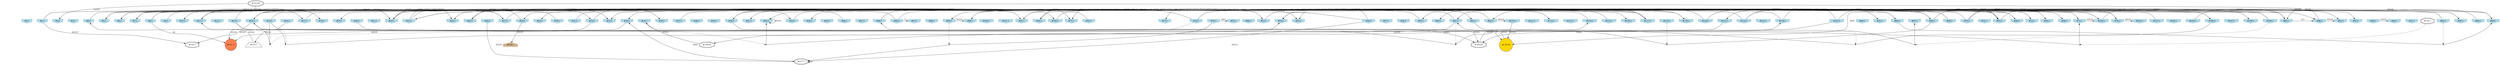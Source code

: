 digraph G {
node[shape = circle]
rankInputs [style = invisible]
rankOutputs [style = invisible]
rankInputs -> rankOutputs [color=invis]
0 [label="#0:1", style = filled, shape = invhouse, color=lightblue]
1 [label="#1:1", style = filled, shape = invhouse, color=lightblue]
2 [label="#2:1", style = filled, shape = invhouse, color=lightblue]
3 [label="#3:1", style = filled, shape = invhouse, color=lightblue]
4 [label="#4:1", style = filled, shape = invhouse, color=lightblue]
5 [label="#5:1", style = filled, shape = invhouse, color=lightblue]
6 [label="#6:1", style = filled, shape = invhouse, color=lightblue]
7 [label="#7:1", style = filled, shape = invhouse, color=lightblue]
8 [label="#8:1", style = filled, shape = invhouse, color=lightblue]
9 [label="#9:1", style = filled, shape = invhouse, color=lightblue]
10 [label="#10:1", style = filled, shape = invhouse, color=lightblue]
11 [label="#11:1", style = filled, shape = invhouse, color=lightblue]
12 [label="#12:1", style = filled, shape = invhouse, color=lightblue]
13 [label="#13:1", style = filled, shape = invhouse, color=lightblue]
14 [label="#14:1", style = filled, shape = invhouse, color=lightblue]
15 [label="#15:1", style = filled, shape = invhouse, color=lightblue]
16 [label="#16:1", style = filled, shape = invhouse, color=lightblue]
17 [label="#17:1", style = filled, shape = invhouse, color=lightblue]
18 [label="#18:1", style = filled, shape = invhouse, color=lightblue]
19 [label="#19:1", style = filled, shape = invhouse, color=lightblue]
20 [label="#20:1", style = filled, shape = invhouse, color=lightblue]
21 [label="#21:1", style = filled, shape = invhouse, color=lightblue]
22 [label="#22:1", style = filled, shape = invhouse, color=lightblue]
23 [label="#23:1", style = filled, shape = invhouse, color=lightblue]
24 [label="#24:1", style = filled, shape = invhouse, color=lightblue]
25 [label="#25:1", style = filled, shape = invhouse, color=lightblue]
26 [label="#26:1", style = filled, shape = invhouse, color=lightblue]
27 [label="#27:1", style = filled, shape = invhouse, color=lightblue]
28 [label="#28:1", style = filled, shape = invhouse, color=lightblue]
29 [label="#29:1", style = filled, shape = invhouse, color=lightblue]
30 [label="#30:1", style = filled, shape = invhouse, color=lightblue]
31 [label="#31:1", style = filled, shape = invhouse, color=lightblue]
32 [label="#32:1", style = filled, shape = invhouse, color=lightblue]
33 [label="#33:1", style = filled, shape = invhouse, color=lightblue]
34 [label="#34:1", style = filled, shape = invhouse, color=lightblue]
35 [label="#35:1", style = filled, shape = invhouse, color=lightblue]
36 [label="#36:1", style = filled, shape = invhouse, color=lightblue]
37 [label="#37:1", style = filled, shape = invhouse, color=lightblue]
38 [label="#38:1", style = filled, shape = invhouse, color=lightblue]
39 [label="#39:1", style = filled, shape = invhouse, color=lightblue]
40 [label="#40:1", style = filled, shape = invhouse, color=lightblue]
41 [label="#41:1", style = filled, shape = invhouse, color=lightblue]
42 [label="#42:1", style = filled, shape = invhouse, color=lightblue]
43 [label="#43:1", style = filled, shape = invhouse, color=lightblue]
44 [label="#44:1", style = filled, shape = invhouse, color=lightblue]
45 [label="#45:1", style = filled, shape = invhouse, color=lightblue]
46 [label="#46:1", style = filled, shape = invhouse, color=lightblue]
47 [label="#47:1", style = filled, shape = invhouse, color=lightblue]
48 [label="#48:1", style = filled, shape = invhouse, color=lightblue]
49 [label="#49:1", style = filled, shape = invhouse, color=lightblue]
50 [label="#50:1", style = filled, shape = invhouse, color=lightblue]
51 [label="#51:1", style = filled, shape = invhouse, color=lightblue]
52 [label="#52:1", style = filled, shape = invhouse, color=lightblue]
53 [label="#53:1", style = filled, shape = invhouse, color=lightblue]
54 [label="#54:1", style = filled, shape = invhouse, color=lightblue]
55 [label="#55:1", style = filled, shape = invhouse, color=lightblue]
56 [label="#56:1", style = filled, shape = invhouse, color=lightblue]
57 [label="#57:1", style = filled, shape = invhouse, color=lightblue]
58 [label="#58:1", style = filled, shape = invhouse, color=lightblue]
59 [label="#59:1", style = filled, shape = invhouse, color=lightblue]
60 [label="#60:1", style = filled, shape = invhouse, color=lightblue]
61 [label="#61:1", style = filled, shape = invhouse, color=lightblue]
62 [label="#62:1", style = filled, shape = invhouse, color=lightblue]
63 [label="#63:1", style = filled, shape = invhouse, color=lightblue]
64 [label="#64:1", style = filled, shape = invhouse, color=lightblue]
65 [label="#65:1", style = filled, shape = invhouse, color=lightblue]
66 [label="#66:1", style = filled, shape = invhouse, color=lightblue]
67 [label="#67:1", style = filled, shape = invhouse, color=lightblue]
68 [label="#68:1", style = filled, shape = invhouse, color=lightblue]
69 [label="#69:1", style = filled, shape = invhouse, color=lightblue]
70 [label="#70:1", style = filled, shape = invhouse, color=lightblue]
71 [label="#71:1", style = filled, shape = invhouse, color=lightblue]
72 [label="#72:1", style = filled, shape = invhouse, color=lightblue]
73 [label="#73:1", style = filled, shape = invhouse, color=lightblue]
74 [label="#74:1", style = filled, shape = invhouse, color=lightblue]
75 [label="#75:1", style = filled, shape = invhouse, color=lightblue]
76 [label="#76:1", style = filled, shape = invhouse, color=lightblue]
77 [label="#77:1", style = filled, shape = invhouse, color=lightblue]
78 [label="#78:1", style = filled, shape = invhouse, color=lightblue]
79 [label="#79:1", style = filled, shape = invhouse, color=lightblue]
80 [label="#80:1", style = filled, shape = invhouse, color=lightblue]
81 [label="#81:1", style = filled, shape = invhouse, color=lightblue]
82 [label="#82:1", style = filled, shape = invhouse, color=lightblue]
83 [label="#83:1", style = filled, shape = invhouse, color=lightblue]
84 [label="#84:1", style = filled, shape = invhouse, color=lightblue]
85 [label="#85:1", style = filled, shape = invhouse, color=lightblue]
86 [label="#86:1", style = filled, shape = invhouse, color=lightblue]
87 [label="#87:1", style = filled, shape = invhouse, color=lightblue]
88 [label="#88:1", style = filled, shape = invhouse, color=lightblue]
89 [label="#89:1", style = filled, shape = invhouse, color=lightblue]
90 [label="#90:1", style = filled, shape = invhouse, color=lightblue]
91 [label="#91:1", style = filled, shape = invhouse, color=lightblue]
92 [label="#92:1", style = filled, shape = invhouse, color=lightblue]
93 [label="#93:1", style = filled, shape = invhouse, color=lightblue]
94 [label="#94:1", style = filled, shape = invhouse, color=lightblue]
95 [label="#95:1", style = filled, shape = invhouse, color=lightblue]
96 [label="#96:1", style = filled, shape = invhouse, color=lightblue]
97 [label="#97:1", style = filled, shape = invhouse, color=lightblue]
98 [label="#98:1", style = filled, shape = invhouse, color=lightblue]
99 [label="#99:1", style = filled, shape = invhouse, color=lightblue]
100 [label="#100:1", style = filled, shape = invhouse, color=lightblue]
101 [label="#101:1", style = filled, shape = invhouse, color=lightblue]
102 [label="#102:1", style = filled, shape = invhouse, color=lightblue]
103 [label="#103:1", style = filled, shape = invhouse, color=lightblue]
104 [label="#104:1", style = filled, shape = invhouse, color=lightblue]
105 [label="#105:1", style = filled, shape = invhouse, color=lightblue]
106 [label="#106:1", style = filled, shape = invhouse, color=lightblue]
107 [label="#107:1", style = filled, shape = invhouse, color=lightblue]
108 [label="#108:1", style = filled, shape = invhouse, color=lightblue]
109 [label="#109:1", style = filled, shape = invhouse, color=lightblue]
110 [label="#110:1", style = filled, shape = invhouse, color=lightblue]
111 [label="#111:1", style = filled, shape = invhouse, color=lightblue]
112 [label="#112:1", style = filled, shape = invhouse, color=lightblue]
113 [label="#113:1", style = filled, shape = invhouse, color=lightblue]
114 [label="#114:1", style = filled, shape = invhouse, color=lightblue]
115 [label="#115:1", style = filled, shape = invhouse, color=lightblue]
116 [label="#116:1", style = filled, shape = invhouse, color=lightblue]
117 [label="#117:1", style = filled, shape = invhouse, color=lightblue]
118 [label="#118:1", style = filled, shape = invhouse, color=lightblue]
119 [label="#119:1", style = filled, shape = invhouse, color=lightblue]
120 [label="#120:1", style = filled, shape = invhouse, color=lightblue]
121 [label="#121:1", style = filled, shape = invhouse, color=lightblue]
122 [label="#122:1", style = filled, shape = invhouse, color=lightblue]
123 [label="#123:1", style = filled, shape = invhouse, color=lightblue]
124 [label="#124:1", style = filled, shape = invhouse, color=lightblue]
125 [label="#125:1", style = filled, shape = invhouse, color=lightblue]
126 [label="#126:1", style = filled, shape = invhouse, color=lightblue]
127 [label="#127:1", style = filled, shape = invhouse, color=lightblue]
128 [label="#128:1", style = filled, shape = house, color=tan]
129 [label="#129:49", shape = doubleoctagon]
130 [label="#130:49", style = filled, fillcolor = gold]
131 [label="#131:7", style = filled, fillcolor = coral]
132 [label="#132:49", shape = doubleoctagon]
133 [label="#133:7", shape = trapezium]
134 [label="#134:49", shape = doubleoctagon]
135 [label="#135:7", shape = doubleoctagon]
136 [label="#136:1", shape = doubleoctagon]
137 [label="#137:7", shape = doubleoctagon]
28 -> 128 [label = "65535"]
84 -> 28 [label = "65535"]
132 -> 6 [label = "65535"]
53 -> 83 [label = "65535"]
1 -> 94 [label = "65535"]
68 -> 91 [label = "65535"]
24 -> 119 [label = "65535"]
15 -> 93 [label = "65535"]
42 -> 42 [label = "65535"]
117 -> 24 [label = "65535"]
134 -> 35 [label = "65535"]
63 -> 110 [label = "65535"]
25 -> 33 [label = "65535"]
17 -> 83 [label = "65535"]
92 -> 75 [label = "65535"]
1 -> 135 [label = "65535"]
32 -> 135 [label = "65535"]
27 -> 55 [label = "65535"]
70 -> 74 [label = "65535"]
82 -> 5 [label = "65535"]
119 -> 75 [label = "65535"]
48 -> 91 [label = "65535"]
13 -> 18 [label = "65535"]
66 -> 55 [label = "65535"]
122 -> 6 [label = "65535"]
6 -> 112 [label = "65535"]
16 -> 133 [label = "65535"]
5 -> 36 [label = "65535"]
28 -> 25 [label = "65535"]
40 -> 129 [label = "65535"]
106 -> 59 [label = "65535"]
133 -> 11 [label = "65535"]
34 -> 131 [label = "65535"]
93 -> 95 [label = "65535"]
23 -> 27 [label = "65535"]
22 -> 32 [label = "65535"]
89 -> 85 [label = "65535"]
86 -> 81 [label = "65535"]
120 -> 60 [label = "65535"]
139 [shape = point]
109 -> 139 [style = dashed]
62 -> 139 [dir = none]
139 -> 67
99 -> 90 [label = "65535"]
69 -> 42 [label = "65535"]
125 -> 65 [label = "65535"]
140 [shape = point]
61 -> 140 [style = dashed]
15 -> 140 [dir = none]
140 -> 124
130 -> 48 [label = "65535"]
43 -> 112 [label = "65535"]
78 -> 22 [label = "65535"]
86 -> 54 [label = "65535"]
70 -> 77 [label = "4095"]
1 -> 85 [label = "65535"]
132 -> 2 [label = "65535"]
31 -> 62 [label = "1023"]
82 -> 44 [label = "16383"]
32 -> 102 [label = "65535"]
56 -> 90 [label = "65535"]
61 -> 7 [label = "1023"]
137 -> 34 [label = "4095"]
141 [shape = point]
136 -> 141 [style = dashed]
13 -> 141 [dir = none]
141 -> 73
109 -> 23 [label = "65535"]
102 -> 117 [label = "65535"]
142 [shape = point]
62 -> 142 [style = dashed]
106 -> 142 [dir = none]
142 -> 61
125 -> 129 [label = "16383"]
132 -> 130 [label = "4095"]
46 -> 22 [label = "32767"]
78 -> 66 [label = "127"]
143 [shape = point]
118 -> 143 [style = dashed]
68 -> 143 [dir = none]
143 -> 14
37 -> 126 [label = "511"]
79 -> 52 [label = "2047"]
49 -> 7 [label = "65535"]
26 -> 137 [label = "65535"]
122 -> 89 [label = "65535"]
59 -> 99 [label = "65535"]
88 -> 50 [label = "65535"]
91 -> 116 [label = "16383"]
105 -> 85 [label = "65535"]
126 -> 11 [label = "127"]
129 -> 114 [label = "65535"]
94 -> 29 [label = "65535"]
85 -> 86 [label = "511"]
144 [shape = point]
99 -> 144 [style = dashed]
79 -> 144 [dir = none]
144 -> 137
35 -> 129 [label = "16383"]
117 -> 5 [label = "65535"]
68 -> 93 [label = "127"]
124 -> 72 [label = "65535"]
4 -> 86 [label = "7"]
145 [shape = point]
14 -> 145 [style = dashed]
13 -> 145 [dir = none]
145 -> 54
94 -> 40 [label = "65535"]
114 -> 14 [label = "63"]
8 -> 22 [label = "65535"]
110 -> 130 [label = "65535"]
23 -> 43 [label = "65535"]
8 -> 131 [label = "63"]
20 -> 130 [label = "15"]
117 -> 61 [label = "127"]
124 -> 41 [label = "127"]
56 -> 137 [label = "65535"]
23 -> 96 [label = "65535"]
40 -> 68 [label = "1"]
120 -> 72 [label = "65535"]
115 -> 34 [label = "65535"]
73 -> 126 [label = "65535"]
127 -> 90 [label = "65535"]
49 -> 97 [label = "15"]
63 -> 19 [label = "65535"]
49 -> 73 [label = "65535"]
14 -> 53 [label = "65535"]
11 -> 17 [label = "15"]
109 -> 92 [label = "1"]
125 -> 121 [label = "65535"]
137 -> 137 [label = "31"]
14 -> 131 [label = "65535"]
122 -> 108 [label = "65535"]
8 -> 106 [label = "7"]
68 -> 63 [label = "7"]
70 -> 93 [label = "65535"]
146 [shape = point]
78 -> 146 [style = dashed]
15 -> 146 [dir = none]
146 -> 4
9 -> 27 [label = "3"]
69 -> 7 [label = "7"]
56 -> 54 [label = "65535"]
76 -> 11 [label = "3"]
78 -> 74 [label = "3"]
14 -> 24 [label = "65535"]
147 [shape = point]
14 -> 147 [style = dashed]
121 -> 147 [dir = none]
147 -> 42
30 -> 10 [label = "1"]
122 -> 87 [label = "1"]
74 -> 103 [label = "65535"]
109 -> 33 [label = "1"]
61 -> 134 [label = "65535"]
23 -> 89 [label = "65535"]
148 [shape = point]
82 -> 148 [style = dashed]
66 -> 148 [dir = none]
148 -> 89
126 -> 81 [label = "65535"]
{
	rank = same
	rankdir = TB
	rankInputs -> 0 -> 1 -> 2 -> 3 -> 4 -> 5 -> 6 -> 7 -> 8 -> 9 -> 10 -> 11 -> 12 -> 13 -> 14 -> 15 -> 16 -> 17 -> 18 -> 19 -> 20 -> 21 -> 22 -> 23 -> 24 -> 25 -> 26 -> 27 -> 28 -> 29 -> 30 -> 31 -> 32 -> 33 -> 34 -> 35 -> 36 -> 37 -> 38 -> 39 -> 40 -> 41 -> 42 -> 43 -> 44 -> 45 -> 46 -> 47 -> 48 -> 49 -> 50 -> 51 -> 52 -> 53 -> 54 -> 55 -> 56 -> 57 -> 58 -> 59 -> 60 -> 61 -> 62 -> 63 -> 64 -> 65 -> 66 -> 67 -> 68 -> 69 -> 70 -> 71 -> 72 -> 73 -> 74 -> 75 -> 76 -> 77 -> 78 -> 79 -> 80 -> 81 -> 82 -> 83 -> 84 -> 85 -> 86 -> 87 -> 88 -> 89 -> 90 -> 91 -> 92 -> 93 -> 94 -> 95 -> 96 -> 97 -> 98 -> 99 -> 100 -> 101 -> 102 -> 103 -> 104 -> 105 -> 106 -> 107 -> 108 -> 109 -> 110 -> 111 -> 112 -> 113 -> 114 -> 115 -> 116 -> 117 -> 118 -> 119 -> 120 -> 121 -> 122 -> 123 -> 124 -> 125 -> 126 -> 127 [style = invis]
}
{
	rank = same
	rankdir = TB
	rankOutputs -> 128 [style = invis]
}
}
